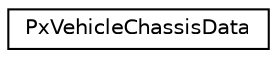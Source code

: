 digraph "Graphical Class Hierarchy"
{
  edge [fontname="Helvetica",fontsize="10",labelfontname="Helvetica",labelfontsize="10"];
  node [fontname="Helvetica",fontsize="10",shape=record];
  rankdir="LR";
  Node0 [label="PxVehicleChassisData",height=0.2,width=0.4,color="black", fillcolor="white", style="filled",URL="$classPxVehicleChassisData.html"];
}
